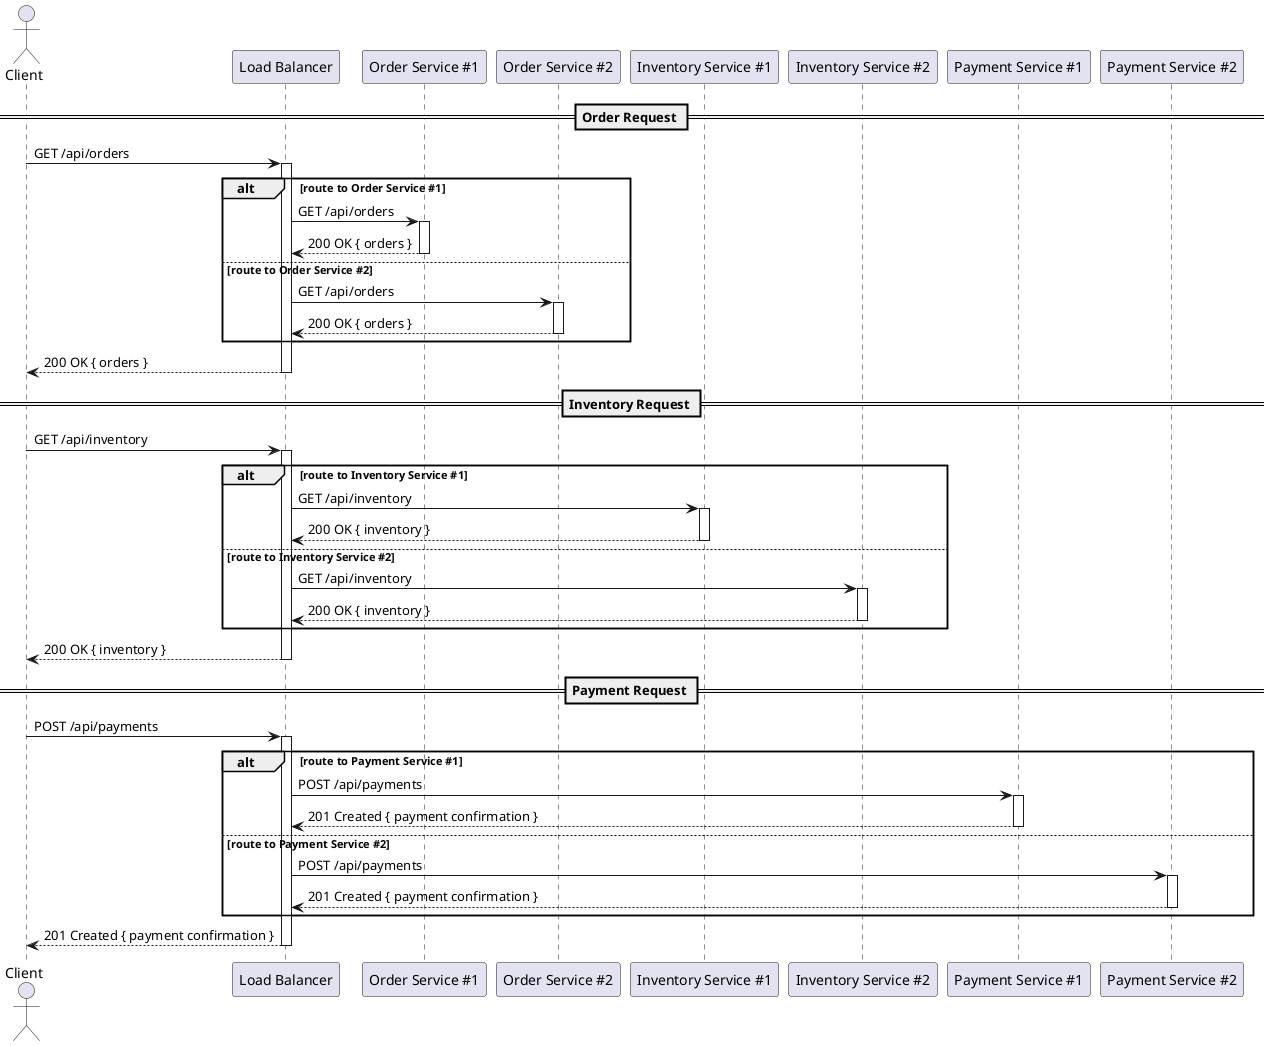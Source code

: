 @startuml
actor Client
participant "Load Balancer" as LB
participant "Order Service #1"    as OS1
participant "Order Service #2"    as OS2
participant "Inventory Service #1" as IS1
participant "Inventory Service #2" as IS2
participant "Payment Service #1"  as PS1
participant "Payment Service #2"  as PS2

== Order Request ==
Client -> LB : GET /api/orders
activate LB
alt route to Order Service #1
  LB -> OS1 : GET /api/orders
  activate OS1
  OS1 --> LB : 200 OK { orders }
  deactivate OS1
else route to Order Service #2
  LB -> OS2 : GET /api/orders
  activate OS2
  OS2 --> LB : 200 OK { orders }
  deactivate OS2
end
LB --> Client : 200 OK { orders }
deactivate LB

== Inventory Request ==
Client -> LB : GET /api/inventory
activate LB
alt route to Inventory Service #1
  LB -> IS1 : GET /api/inventory
  activate IS1
  IS1 --> LB : 200 OK { inventory }
  deactivate IS1
else route to Inventory Service #2
  LB -> IS2 : GET /api/inventory
  activate IS2
  IS2 --> LB : 200 OK { inventory }
  deactivate IS2
end
LB --> Client : 200 OK { inventory }
deactivate LB

== Payment Request ==
Client -> LB : POST /api/payments
activate LB
alt route to Payment Service #1
  LB -> PS1 : POST /api/payments
  activate PS1
  PS1 --> LB : 201 Created { payment confirmation }
  deactivate PS1
else route to Payment Service #2
  LB -> PS2 : POST /api/payments
  activate PS2
  PS2 --> LB : 201 Created { payment confirmation }
  deactivate PS2
end
LB --> Client : 201 Created { payment confirmation }
deactivate LB
@enduml
